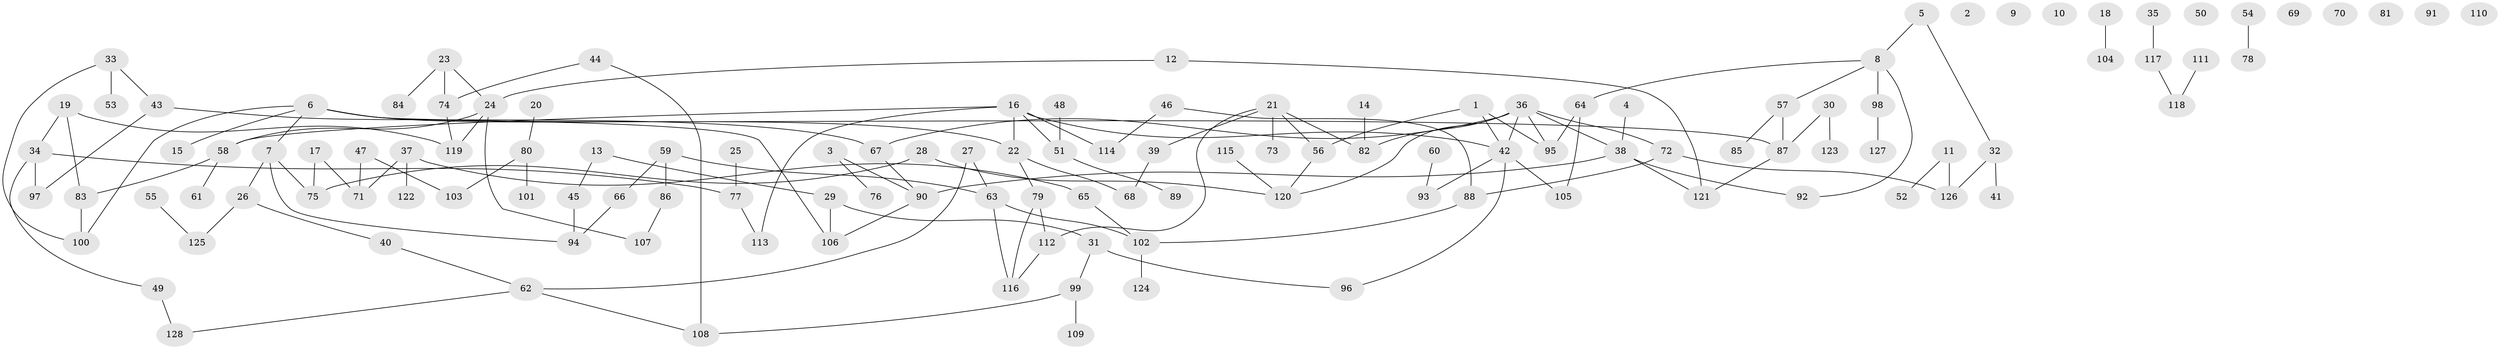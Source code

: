 // Generated by graph-tools (version 1.1) at 2025/25/03/09/25 03:25:23]
// undirected, 128 vertices, 147 edges
graph export_dot {
graph [start="1"]
  node [color=gray90,style=filled];
  1;
  2;
  3;
  4;
  5;
  6;
  7;
  8;
  9;
  10;
  11;
  12;
  13;
  14;
  15;
  16;
  17;
  18;
  19;
  20;
  21;
  22;
  23;
  24;
  25;
  26;
  27;
  28;
  29;
  30;
  31;
  32;
  33;
  34;
  35;
  36;
  37;
  38;
  39;
  40;
  41;
  42;
  43;
  44;
  45;
  46;
  47;
  48;
  49;
  50;
  51;
  52;
  53;
  54;
  55;
  56;
  57;
  58;
  59;
  60;
  61;
  62;
  63;
  64;
  65;
  66;
  67;
  68;
  69;
  70;
  71;
  72;
  73;
  74;
  75;
  76;
  77;
  78;
  79;
  80;
  81;
  82;
  83;
  84;
  85;
  86;
  87;
  88;
  89;
  90;
  91;
  92;
  93;
  94;
  95;
  96;
  97;
  98;
  99;
  100;
  101;
  102;
  103;
  104;
  105;
  106;
  107;
  108;
  109;
  110;
  111;
  112;
  113;
  114;
  115;
  116;
  117;
  118;
  119;
  120;
  121;
  122;
  123;
  124;
  125;
  126;
  127;
  128;
  1 -- 42;
  1 -- 56;
  1 -- 95;
  3 -- 76;
  3 -- 90;
  4 -- 38;
  5 -- 8;
  5 -- 32;
  6 -- 7;
  6 -- 15;
  6 -- 22;
  6 -- 87;
  6 -- 100;
  6 -- 106;
  7 -- 26;
  7 -- 75;
  7 -- 94;
  8 -- 57;
  8 -- 64;
  8 -- 92;
  8 -- 98;
  11 -- 52;
  11 -- 126;
  12 -- 24;
  12 -- 121;
  13 -- 29;
  13 -- 45;
  14 -- 82;
  16 -- 22;
  16 -- 42;
  16 -- 51;
  16 -- 58;
  16 -- 113;
  16 -- 114;
  17 -- 71;
  17 -- 75;
  18 -- 104;
  19 -- 34;
  19 -- 83;
  19 -- 119;
  20 -- 80;
  21 -- 39;
  21 -- 56;
  21 -- 73;
  21 -- 82;
  21 -- 112;
  22 -- 68;
  22 -- 79;
  23 -- 24;
  23 -- 74;
  23 -- 84;
  24 -- 58;
  24 -- 107;
  24 -- 119;
  25 -- 77;
  26 -- 40;
  26 -- 125;
  27 -- 62;
  27 -- 63;
  28 -- 75;
  28 -- 120;
  29 -- 31;
  29 -- 106;
  30 -- 87;
  30 -- 123;
  31 -- 96;
  31 -- 99;
  32 -- 41;
  32 -- 126;
  33 -- 43;
  33 -- 53;
  33 -- 100;
  34 -- 49;
  34 -- 77;
  34 -- 97;
  35 -- 117;
  36 -- 38;
  36 -- 42;
  36 -- 67;
  36 -- 72;
  36 -- 82;
  36 -- 95;
  36 -- 120;
  37 -- 65;
  37 -- 71;
  37 -- 122;
  38 -- 90;
  38 -- 92;
  38 -- 121;
  39 -- 68;
  40 -- 62;
  42 -- 93;
  42 -- 96;
  42 -- 105;
  43 -- 67;
  43 -- 97;
  44 -- 74;
  44 -- 108;
  45 -- 94;
  46 -- 88;
  46 -- 114;
  47 -- 71;
  47 -- 103;
  48 -- 51;
  49 -- 128;
  51 -- 89;
  54 -- 78;
  55 -- 125;
  56 -- 120;
  57 -- 85;
  57 -- 87;
  58 -- 61;
  58 -- 83;
  59 -- 63;
  59 -- 66;
  59 -- 86;
  60 -- 93;
  62 -- 108;
  62 -- 128;
  63 -- 102;
  63 -- 116;
  64 -- 95;
  64 -- 105;
  65 -- 102;
  66 -- 94;
  67 -- 90;
  72 -- 88;
  72 -- 126;
  74 -- 119;
  77 -- 113;
  79 -- 112;
  79 -- 116;
  80 -- 101;
  80 -- 103;
  83 -- 100;
  86 -- 107;
  87 -- 121;
  88 -- 102;
  90 -- 106;
  98 -- 127;
  99 -- 108;
  99 -- 109;
  102 -- 124;
  111 -- 118;
  112 -- 116;
  115 -- 120;
  117 -- 118;
}
